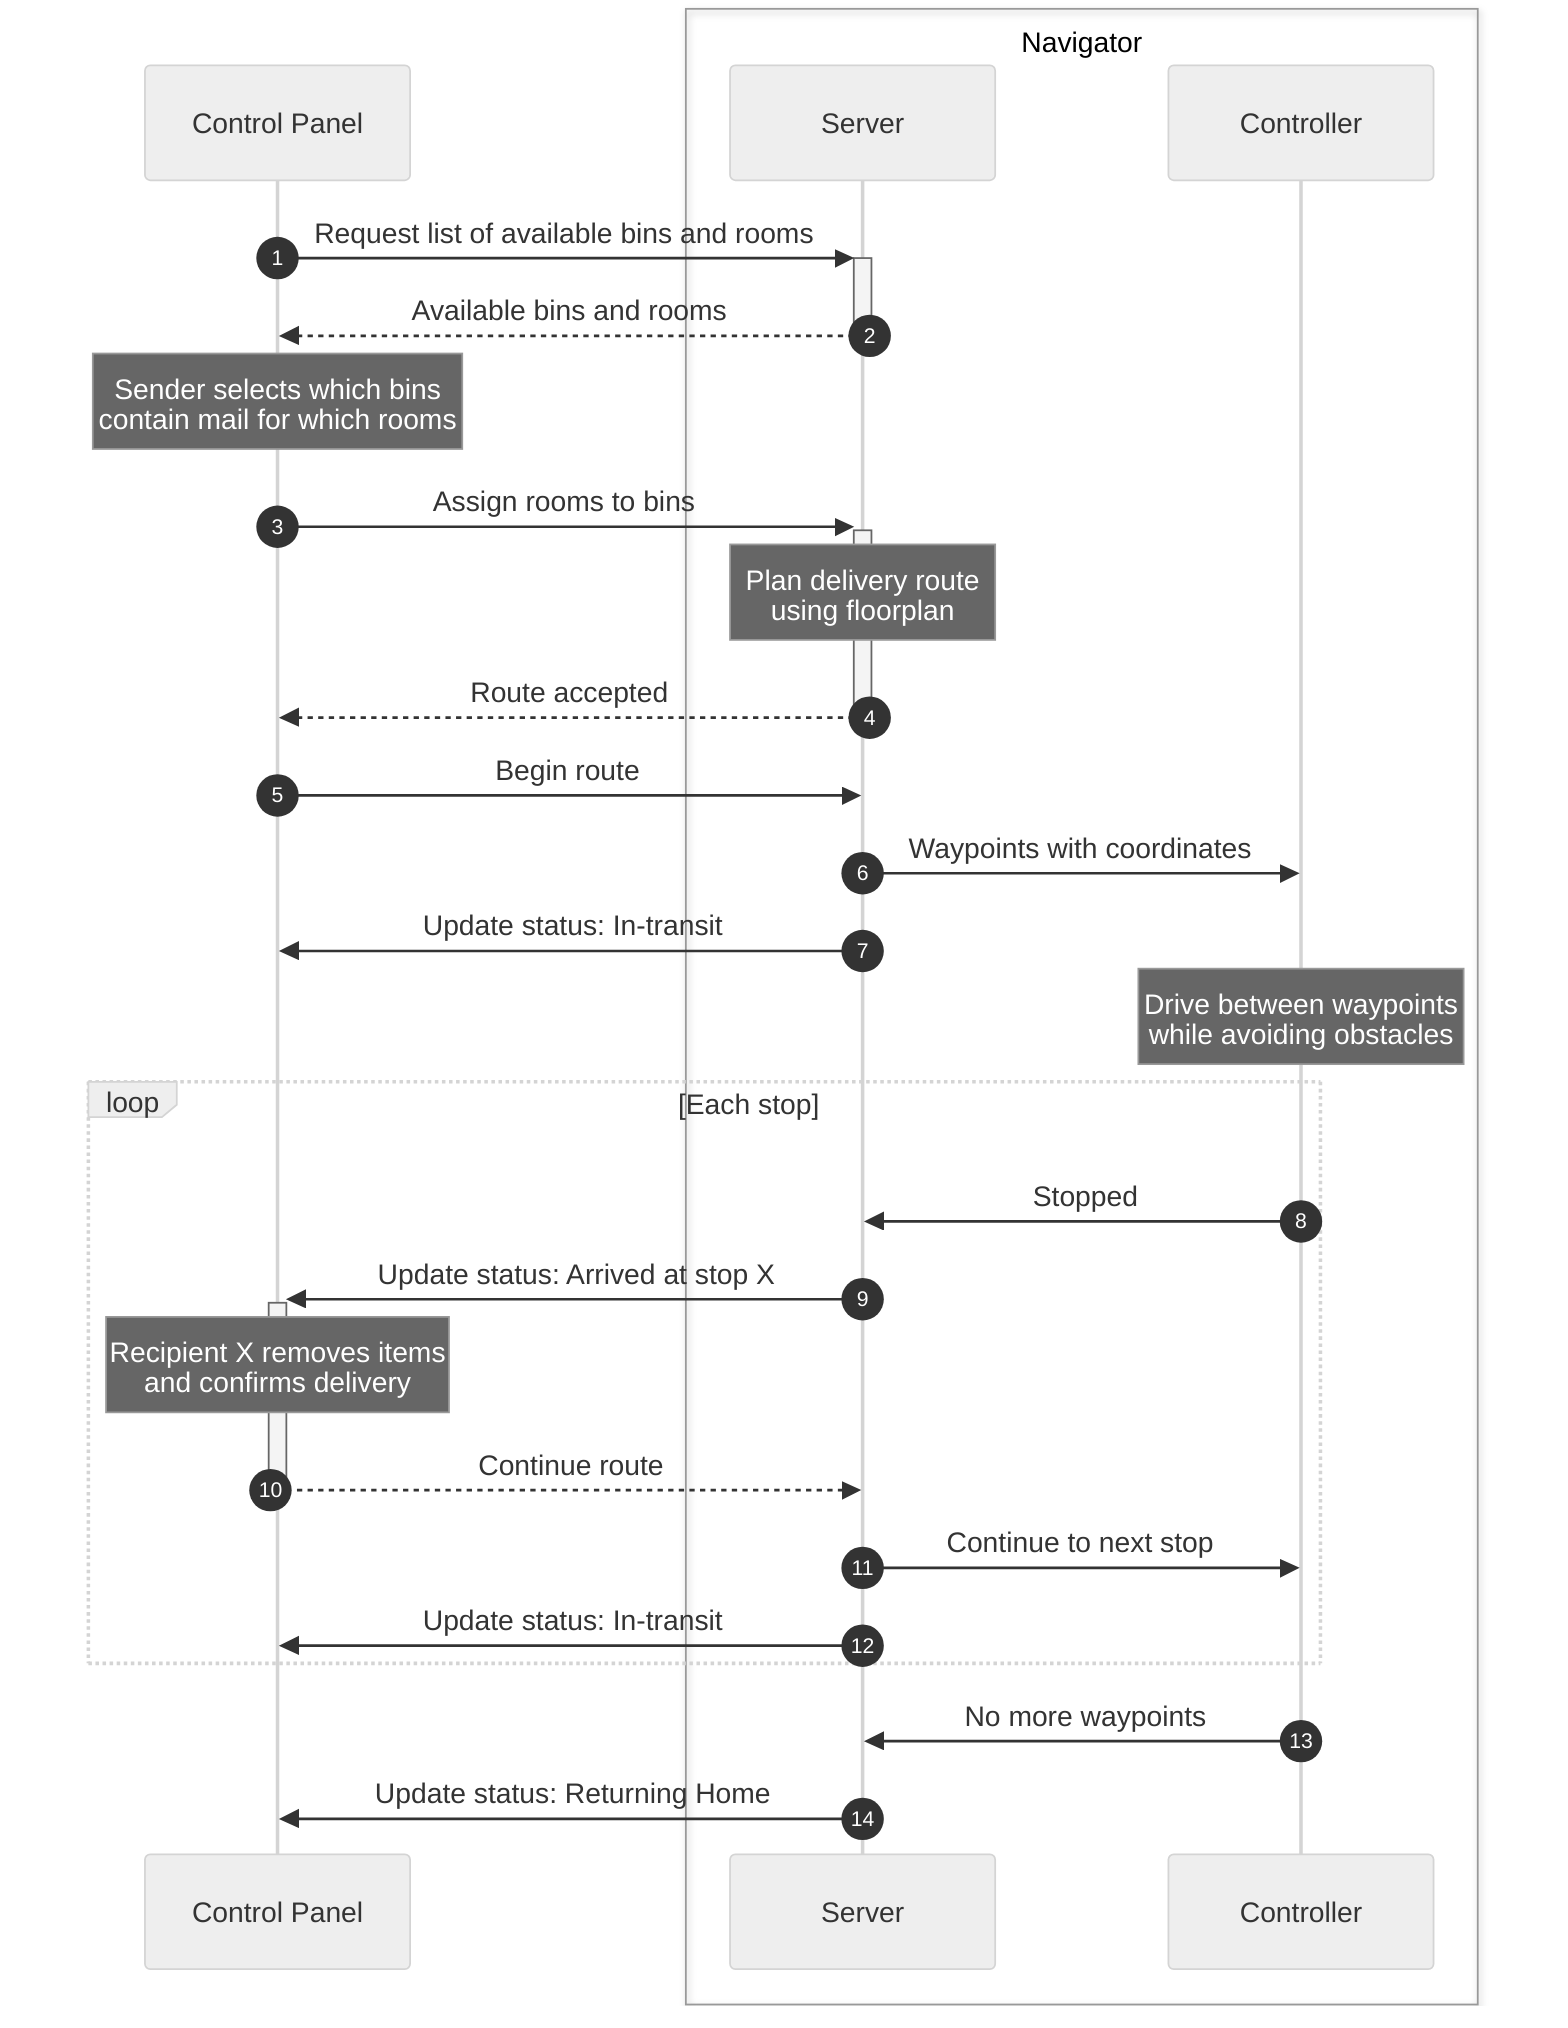 ---
config:
    theme: neutral
---
sequenceDiagram
    autonumber

    participant ctl as Control Panel
    box Navigator
        participant navApi as Server
        participant navCtl as Controller
    end

    ctl ->>+ navApi: Request list of available bins and rooms
    navApi -->>- ctl: Available bins and rooms
    
    Note over ctl: Sender selects which bins<br/>contain mail for which rooms
    ctl ->>+ navApi: Assign rooms to bins

    Note over navApi: Plan delivery route<br/>using floorplan
    navApi -->>- ctl: Route accepted
    
    ctl ->> navApi: Begin route
    navApi ->> navCtl: Waypoints with coordinates
    navApi ->> ctl: Update status: In-transit
    Note over navCtl: Drive between waypoints<br/>while avoiding obstacles
    
    loop Each stop
        navCtl ->> navApi: Stopped
        navApi ->>+ ctl: Update status: Arrived at stop X
        Note over ctl: Recipient X removes items<br/>and confirms delivery
        ctl -->>- navApi: Continue route
        navApi ->> navCtl: Continue to next stop
        navApi ->> ctl: Update status: In-transit
    end

    navCtl ->> navApi: No more waypoints
    navApi ->> ctl: Update status: Returning Home
